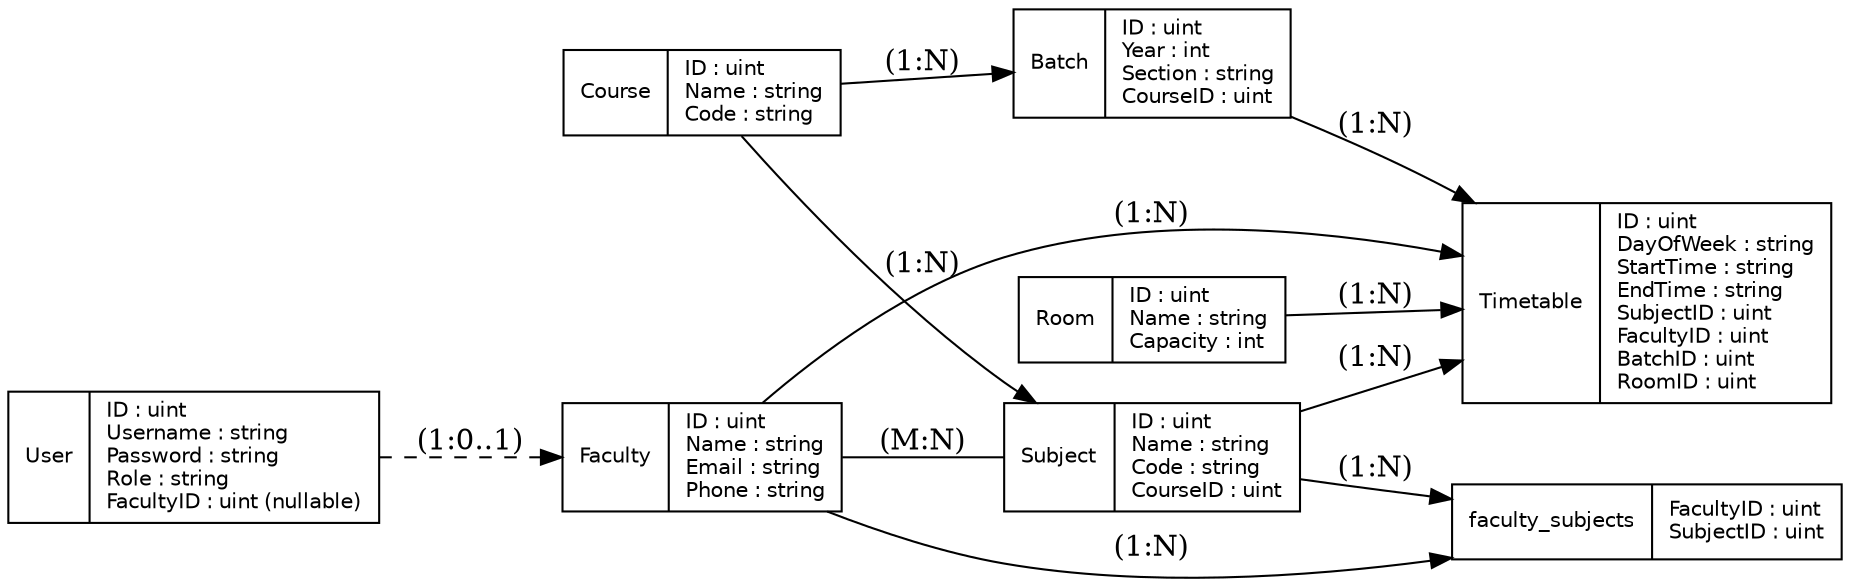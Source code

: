 digraph TimetableManagementSystem {
    rankdir=LR;
    node [shape=record, fontname="Helvetica", fontsize=10];

    User [label="{User|ID : uint\lUsername : string\lPassword : string\lRole : string\lFacultyID : uint (nullable)\l}"];
    Faculty [label="{Faculty|ID : uint\lName : string\lEmail : string\lPhone : string\l}"];
    Course [label="{Course|ID : uint\lName : string\lCode : string\l}"];
    Batch [label="{Batch|ID : uint\lYear : int\lSection : string\lCourseID : uint\l}"];
    Subject [label="{Subject|ID : uint\lName : string\lCode : string\lCourseID : uint\l}"];
    Room [label="{Room|ID : uint\lName : string\lCapacity : int\l}"];
    Timetable [label="{Timetable|ID : uint\lDayOfWeek : string\lStartTime : string\lEndTime : string\lSubjectID : uint\lFacultyID : uint\lBatchID : uint\lRoomID : uint\l}"];
    FacultySubject [label="{faculty_subjects|FacultyID : uint\lSubjectID : uint\l}"];

    // Relationships
    User -> Faculty [label="(1:0..1)", style=dashed];
    Faculty -> Subject [label="(M:N)", arrowhead=none, arrowtail=none, dir=both];
    Course -> Batch [label="(1:N)"];
    Course -> Subject [label="(1:N)"];
    Batch -> Timetable [label="(1:N)"];
    Subject -> Timetable [label="(1:N)"];
    Faculty -> Timetable [label="(1:N)"];
    Room -> Timetable [label="(1:N)"];

    // M:N relationship table
    Faculty -> FacultySubject [arrowhead=normal, label="(1:N)"];
    Subject -> FacultySubject [arrowhead=normal, label="(1:N)"];
}
